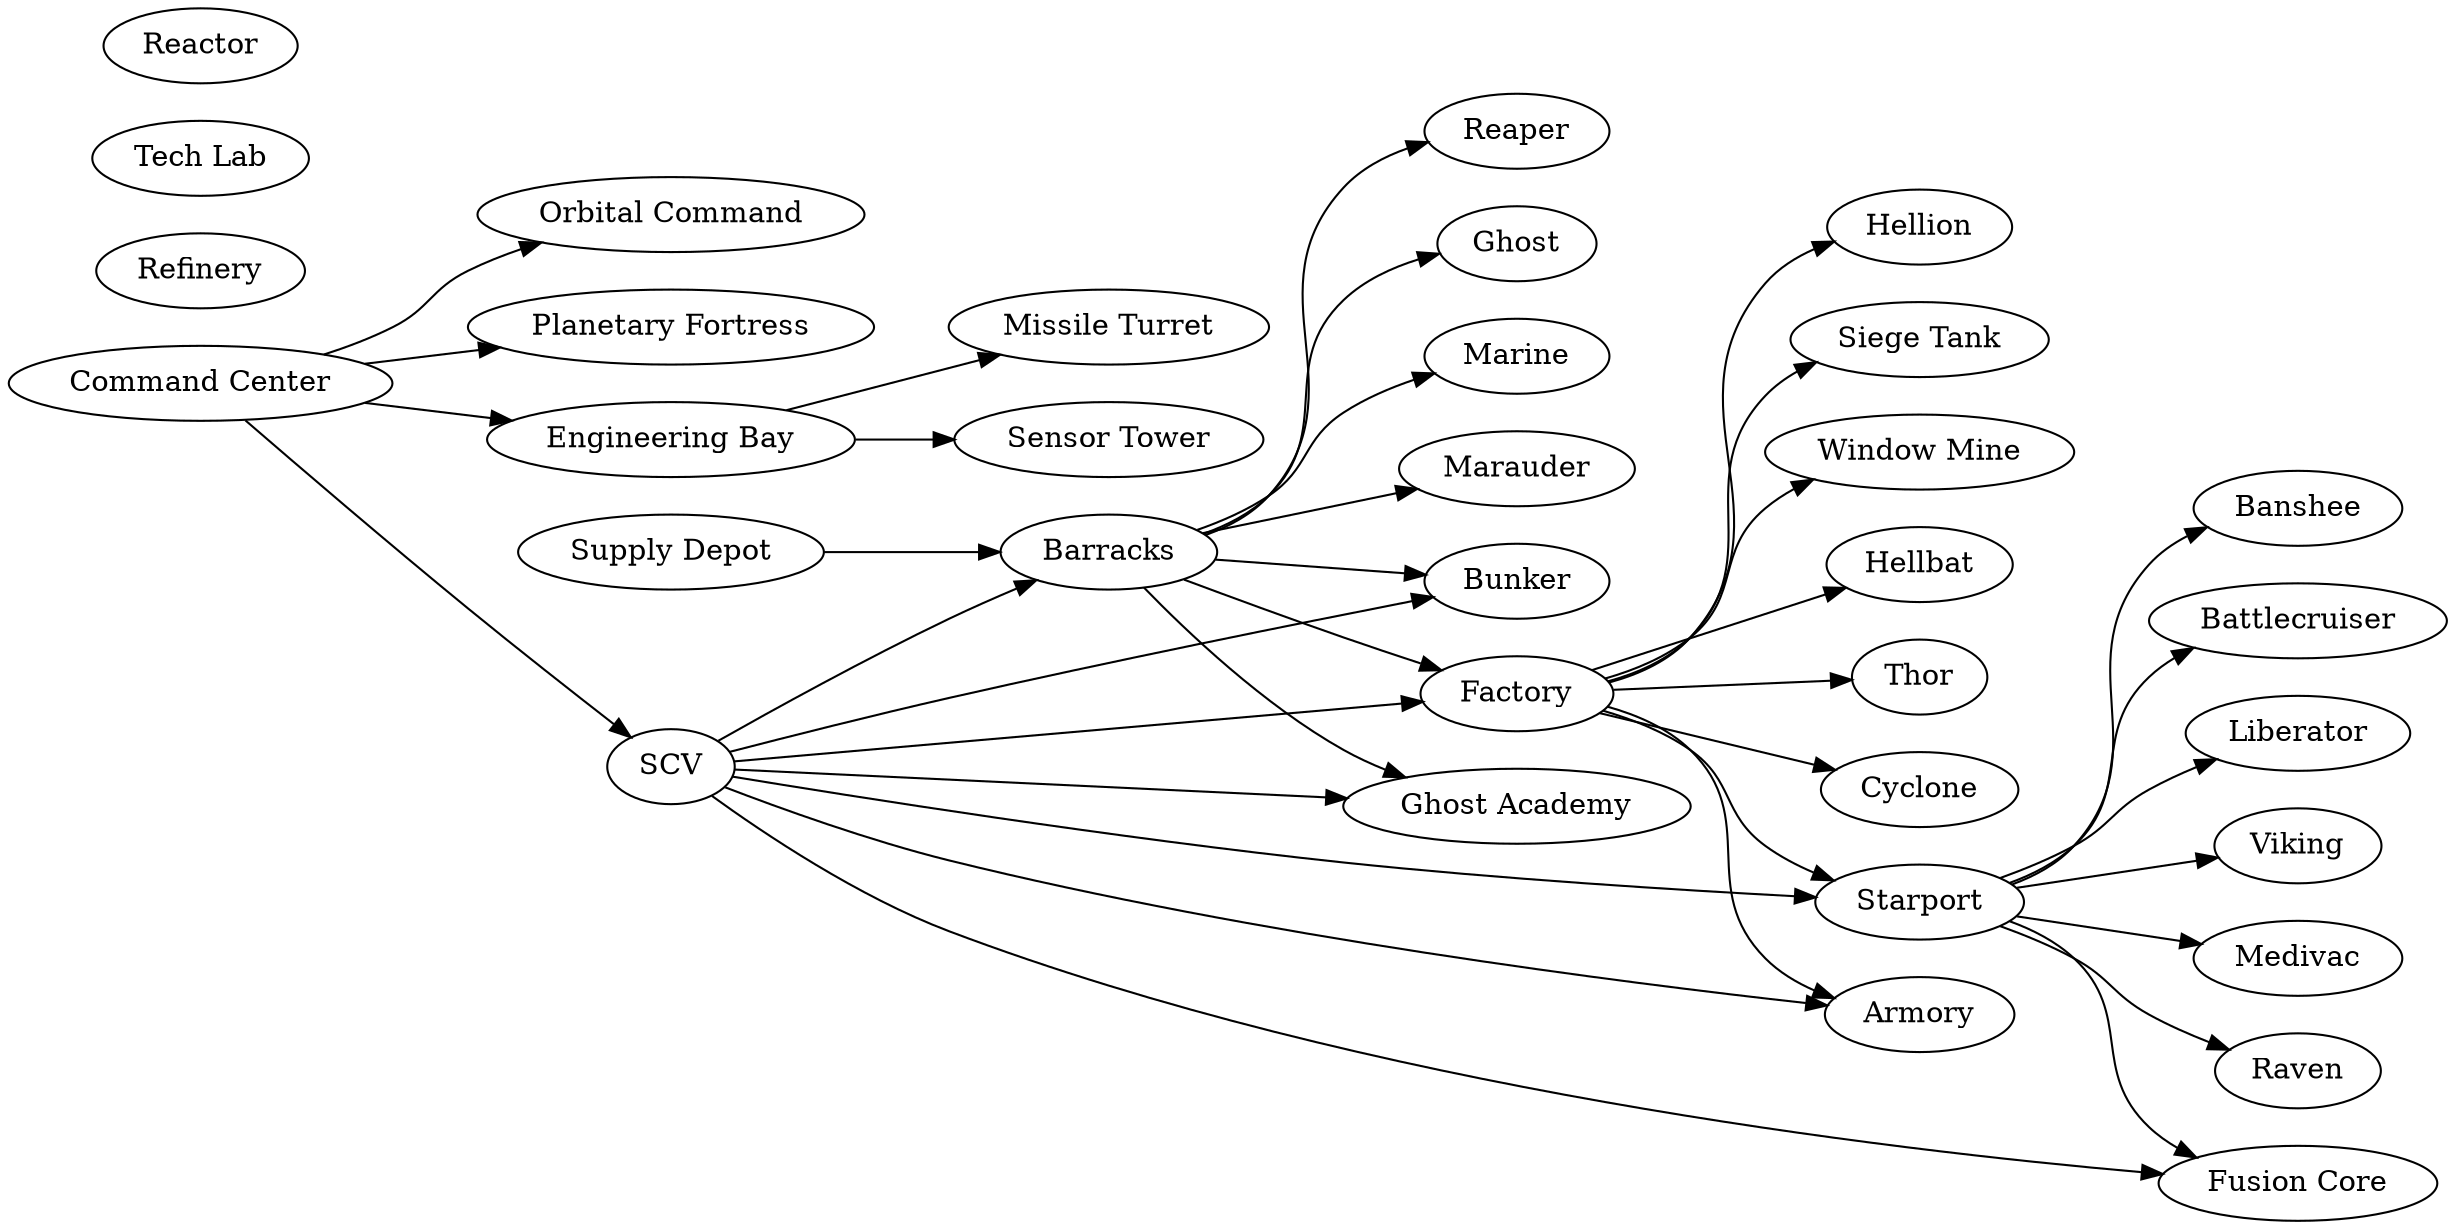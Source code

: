 digraph trees {
  rankdir=LR;
  subgraph opscraft {
    "Supply Depot"            -> "Barracks"
    "SCV"                     -> "Barracks"
    "Barracks"                -> "Marine"
    "Barracks"                -> "Marauder"
    "Barracks"                -> "Reaper"
    "Barracks"                -> "Ghost"
    "Barracks"                -> "Factory"
    "SCV"                     -> "Factory"
    "Barracks"                -> "Ghost Academy"
    "SCV"                     -> "Ghost Academy"
    "Barracks"                -> "Bunker"
    "SCV"                     -> "Bunker"
    "Factory"                 -> "Starport"
    "SCV"                     -> "Starport"
    "Factory"                 -> "Armory"
    "SCV"                     -> "Armory"
    "Factory"                 -> "Hellion"
    "Factory"                 -> "Siege Tank"
    "Factory"                 -> "Window Mine"
    "Factory"                 -> "Hellbat"
    "Factory"                 -> "Thor"
    "Factory"                 -> "Cyclone"
    "Starport"                -> "Viking"
    "Starport"                -> "Medivac"
    "Starport"                -> "Raven"
    "Starport"                -> "Banshee"
    "Starport"                -> "Battlecruiser"
    "Starport"                -> "Liberator"
    "Starport"                -> "Fusion Core"
    "SCV"                     -> "Fusion Core"
    "Refinery"
    "Tech Lab"
    "Reactor"
    "Command Center"          -> "SCV"
    "Command Center"          -> "Orbital Command"
    "Command Center"          -> "Planetary Fortress"
    "Command Center"          -> "Engineering Bay"
    "Engineering Bay"         -> "Missile Turret"
    "Engineering Bay"         -> "Sensor Tower"
  }
}
